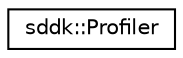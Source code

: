 digraph "Graphical Class Hierarchy"
{
 // INTERACTIVE_SVG=YES
  edge [fontname="Helvetica",fontsize="10",labelfontname="Helvetica",labelfontsize="10"];
  node [fontname="Helvetica",fontsize="10",shape=record];
  rankdir="LR";
  Node1 [label="sddk::Profiler",height=0.2,width=0.4,color="black", fillcolor="white", style="filled",URL="$classsddk_1_1_profiler.html"];
}
